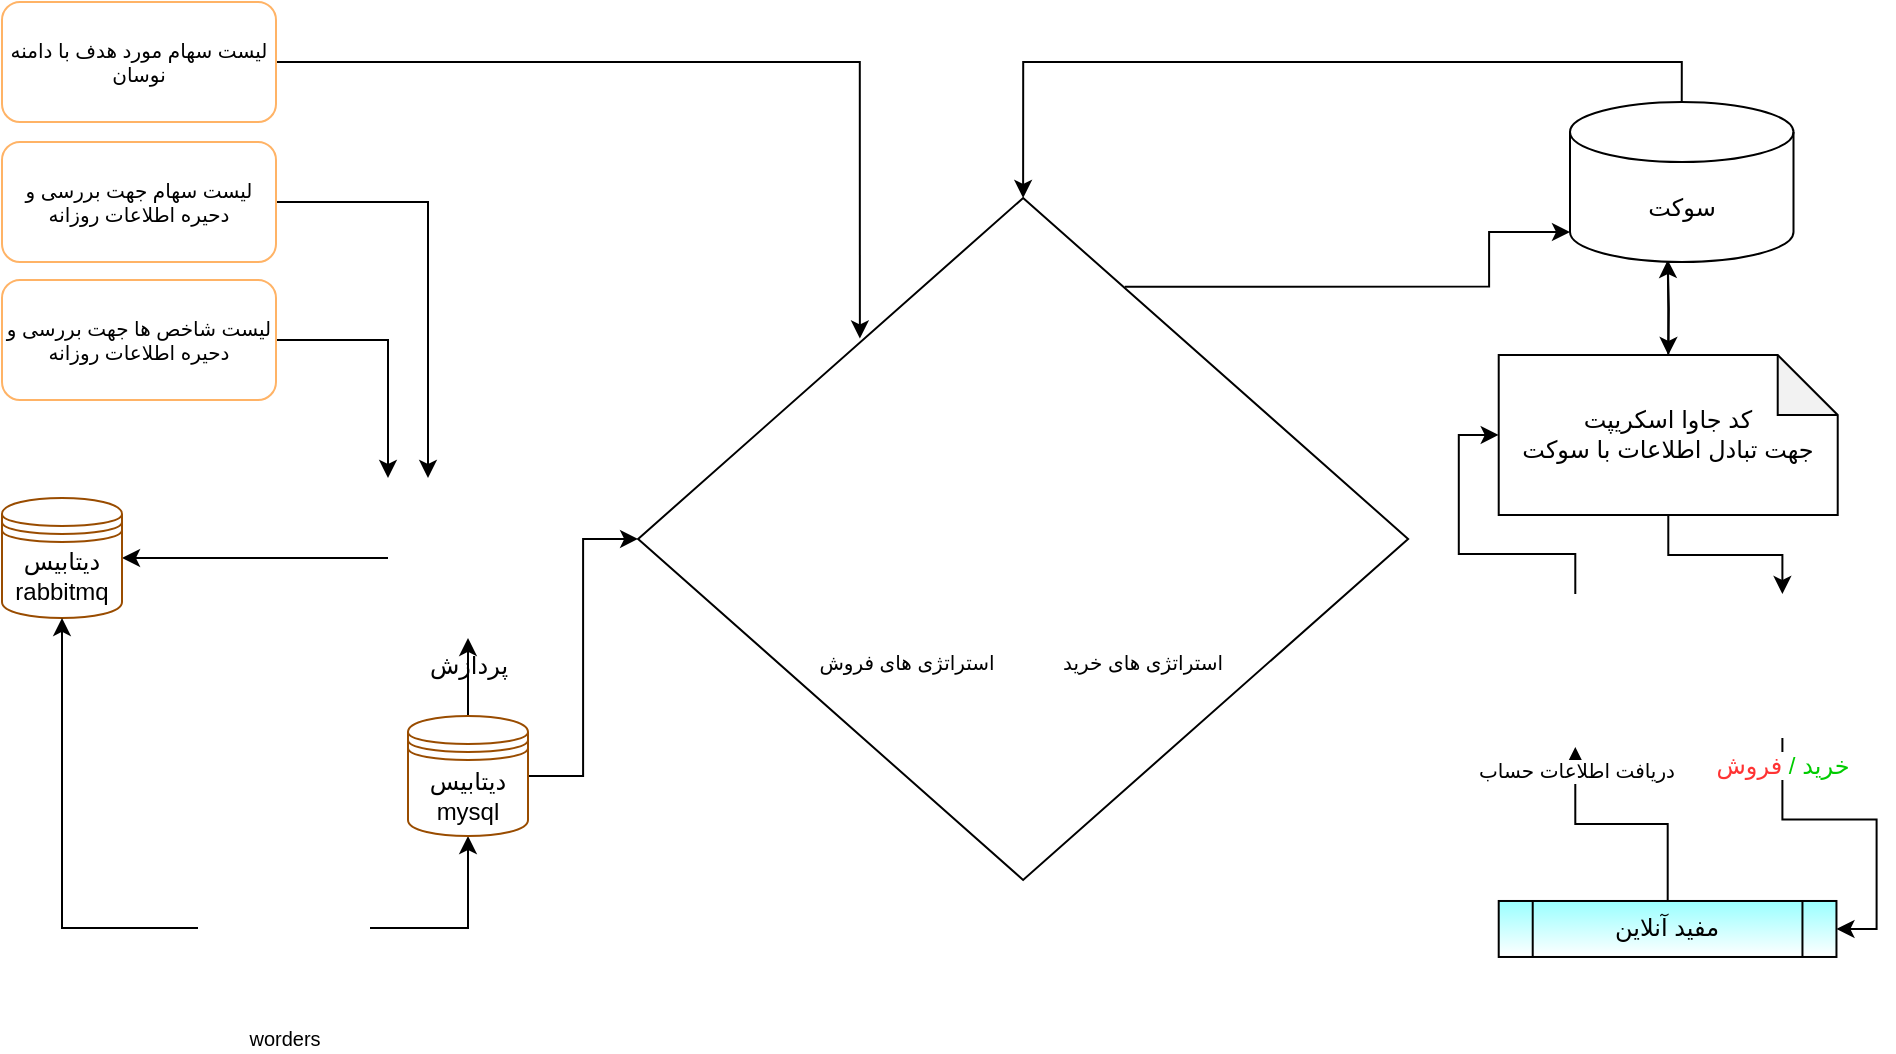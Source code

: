 <mxfile version="13.7.8" type="github">
  <diagram id="C5RBs43oDa-KdzZeNtuy" name="Page-1">
    <mxGraphModel dx="1185" dy="1139" grid="1" gridSize="7" guides="1" tooltips="1" connect="1" arrows="1" fold="1" page="0" pageScale="1" pageWidth="827" pageHeight="1169" math="0" shadow="0">
      <root>
        <mxCell id="WIyWlLk6GJQsqaUBKTNV-0" />
        <mxCell id="WIyWlLk6GJQsqaUBKTNV-1" parent="WIyWlLk6GJQsqaUBKTNV-0" />
        <mxCell id="7pnY4UaTc7vciJoPrL99-173" style="edgeStyle=orthogonalEdgeStyle;rounded=0;orthogonalLoop=1;jettySize=auto;html=1;strokeColor=#000000;fontSize=10;" edge="1" parent="WIyWlLk6GJQsqaUBKTNV-1" source="WIyWlLk6GJQsqaUBKTNV-12" target="7pnY4UaTc7vciJoPrL99-160">
          <mxGeometry relative="1" as="geometry" />
        </mxCell>
        <mxCell id="WIyWlLk6GJQsqaUBKTNV-12" value="مفید آنلاین" style="shape=process;whiteSpace=wrap;html=1;backgroundOutline=1;shadow=0;fontFamily=Helvetica;fontSize=12;fontColor=#000000;align=center;strokeColor=#000000;strokeWidth=1;gradientColor=#ffffff;fillColor=#99FFFF;" parent="WIyWlLk6GJQsqaUBKTNV-1" vertex="1">
          <mxGeometry x="1105.36" y="71.49" width="168.87" height="28" as="geometry" />
        </mxCell>
        <mxCell id="7pnY4UaTc7vciJoPrL99-149" style="edgeStyle=orthogonalEdgeStyle;rounded=0;orthogonalLoop=1;jettySize=auto;html=1;strokeColor=#000000;fontSize=10;" edge="1" parent="WIyWlLk6GJQsqaUBKTNV-1" source="7pnY4UaTc7vciJoPrL99-7">
          <mxGeometry relative="1" as="geometry">
            <mxPoint x="1189.883" y="-249" as="targetPoint" />
          </mxGeometry>
        </mxCell>
        <mxCell id="7pnY4UaTc7vciJoPrL99-172" style="edgeStyle=orthogonalEdgeStyle;rounded=0;orthogonalLoop=1;jettySize=auto;html=1;strokeColor=#000000;fontSize=10;" edge="1" parent="WIyWlLk6GJQsqaUBKTNV-1" source="7pnY4UaTc7vciJoPrL99-7" target="7pnY4UaTc7vciJoPrL99-159">
          <mxGeometry relative="1" as="geometry" />
        </mxCell>
        <mxCell id="7pnY4UaTc7vciJoPrL99-7" value="کد جاوا اسکریپت&lt;br&gt;جهت تبادل اطلاعات با سوکت" style="shape=note;whiteSpace=wrap;html=1;backgroundOutline=1;darkOpacity=0.05;fontFamily=Helvetica;fontSize=12;fontColor=#000000;align=center;strokeColor=#000000;fillColor=#ffffff;" vertex="1" parent="WIyWlLk6GJQsqaUBKTNV-1">
          <mxGeometry x="1105.36" y="-201.51" width="169.5" height="80" as="geometry" />
        </mxCell>
        <mxCell id="7pnY4UaTc7vciJoPrL99-150" style="edgeStyle=orthogonalEdgeStyle;rounded=0;orthogonalLoop=1;jettySize=auto;html=1;strokeColor=#000000;fontSize=10;" edge="1" parent="WIyWlLk6GJQsqaUBKTNV-1" target="7pnY4UaTc7vciJoPrL99-7">
          <mxGeometry relative="1" as="geometry">
            <mxPoint x="1189.883" y="-249" as="sourcePoint" />
          </mxGeometry>
        </mxCell>
        <mxCell id="7pnY4UaTc7vciJoPrL99-153" style="edgeStyle=orthogonalEdgeStyle;rounded=0;orthogonalLoop=1;jettySize=auto;html=1;entryX=0.5;entryY=0;entryDx=0;entryDy=0;strokeColor=#000000;fontSize=10;exitX=0.5;exitY=0;exitDx=0;exitDy=0;exitPerimeter=0;" edge="1" parent="WIyWlLk6GJQsqaUBKTNV-1" source="7pnY4UaTc7vciJoPrL99-13" target="7pnY4UaTc7vciJoPrL99-136">
          <mxGeometry relative="1" as="geometry" />
        </mxCell>
        <mxCell id="7pnY4UaTc7vciJoPrL99-13" value="سوکت" style="shape=cylinder3;whiteSpace=wrap;html=1;boundedLbl=1;backgroundOutline=1;size=15;fontFamily=Helvetica;fontSize=12;fontColor=#000000;align=center;fillColor=#ffffff;" vertex="1" parent="WIyWlLk6GJQsqaUBKTNV-1">
          <mxGeometry x="1141" y="-328" width="111.75" height="80" as="geometry" />
        </mxCell>
        <mxCell id="7pnY4UaTc7vciJoPrL99-127" style="edgeStyle=orthogonalEdgeStyle;rounded=0;orthogonalLoop=1;jettySize=auto;html=1;entryX=1;entryY=0.5;entryDx=0;entryDy=0;fontSize=10;" edge="1" parent="WIyWlLk6GJQsqaUBKTNV-1" source="7pnY4UaTc7vciJoPrL99-22" target="7pnY4UaTc7vciJoPrL99-40">
          <mxGeometry relative="1" as="geometry" />
        </mxCell>
        <mxCell id="7pnY4UaTc7vciJoPrL99-22" value="پردازش" style="shape=image;html=1;verticalAlign=top;verticalLabelPosition=bottom;labelBackgroundColor=#ffffff;imageAspect=0;aspect=fixed;image=https://cdn2.iconfinder.com/data/icons/artificial-intelligence-6/64/ArtificialIntelligence22-128.png;fontFamily=Helvetica;fontSize=12;fontColor=#000000;align=center;strokeColor=#994C00;fillColor=#FFFFFF;gradientColor=#ffffff;" vertex="1" parent="WIyWlLk6GJQsqaUBKTNV-1">
          <mxGeometry x="550" y="-140.01" width="80" height="80" as="geometry" />
        </mxCell>
        <mxCell id="7pnY4UaTc7vciJoPrL99-87" style="edgeStyle=orthogonalEdgeStyle;rounded=0;orthogonalLoop=1;jettySize=auto;html=1;fontSize=21;" edge="1" parent="WIyWlLk6GJQsqaUBKTNV-1" source="7pnY4UaTc7vciJoPrL99-131" target="7pnY4UaTc7vciJoPrL99-83">
          <mxGeometry relative="1" as="geometry">
            <mxPoint x="487" y="119.99" as="sourcePoint" />
          </mxGeometry>
        </mxCell>
        <mxCell id="7pnY4UaTc7vciJoPrL99-40" value="دیتابیس&lt;br&gt;rabbitmq" style="shape=datastore;whiteSpace=wrap;html=1;strokeColor=#994C00;fillColor=#FFFFFF;gradientColor=#ffffff;" vertex="1" parent="WIyWlLk6GJQsqaUBKTNV-1">
          <mxGeometry x="357" y="-130.01" width="60" height="60" as="geometry" />
        </mxCell>
        <mxCell id="7pnY4UaTc7vciJoPrL99-117" style="edgeStyle=orthogonalEdgeStyle;rounded=0;orthogonalLoop=1;jettySize=auto;html=1;fontSize=10;" edge="1" parent="WIyWlLk6GJQsqaUBKTNV-1" source="7pnY4UaTc7vciJoPrL99-83" target="7pnY4UaTc7vciJoPrL99-22">
          <mxGeometry relative="1" as="geometry" />
        </mxCell>
        <mxCell id="7pnY4UaTc7vciJoPrL99-138" style="edgeStyle=orthogonalEdgeStyle;rounded=0;orthogonalLoop=1;jettySize=auto;html=1;entryX=0;entryY=0.5;entryDx=0;entryDy=0;fontSize=10;" edge="1" parent="WIyWlLk6GJQsqaUBKTNV-1" source="7pnY4UaTc7vciJoPrL99-83" target="7pnY4UaTc7vciJoPrL99-136">
          <mxGeometry relative="1" as="geometry" />
        </mxCell>
        <mxCell id="7pnY4UaTc7vciJoPrL99-83" value="دیتابیس&lt;br&gt;mysql" style="shape=datastore;whiteSpace=wrap;html=1;strokeColor=#994C00;fillColor=#FFFFFF;gradientColor=#ffffff;" vertex="1" parent="WIyWlLk6GJQsqaUBKTNV-1">
          <mxGeometry x="560" y="-21.0" width="60" height="60" as="geometry" />
        </mxCell>
        <mxCell id="7pnY4UaTc7vciJoPrL99-113" style="edgeStyle=orthogonalEdgeStyle;rounded=0;orthogonalLoop=1;jettySize=auto;html=1;entryX=0.25;entryY=0;entryDx=0;entryDy=0;fontSize=10;" edge="1" parent="WIyWlLk6GJQsqaUBKTNV-1" source="7pnY4UaTc7vciJoPrL99-99" target="7pnY4UaTc7vciJoPrL99-22">
          <mxGeometry relative="1" as="geometry" />
        </mxCell>
        <mxCell id="7pnY4UaTc7vciJoPrL99-99" value="لیست سهام جهت بررسی و دحیره اطلاعات روزانه" style="rounded=1;whiteSpace=wrap;html=1;fontFamily=Helvetica;fontSize=10;fontColor=#000000;align=center;gradientColor=#ffffff;strokeColor=#FFB366;" vertex="1" parent="WIyWlLk6GJQsqaUBKTNV-1">
          <mxGeometry x="357" y="-308" width="137" height="60" as="geometry" />
        </mxCell>
        <mxCell id="7pnY4UaTc7vciJoPrL99-111" style="edgeStyle=orthogonalEdgeStyle;rounded=0;orthogonalLoop=1;jettySize=auto;html=1;entryX=0;entryY=0;entryDx=0;entryDy=0;fontSize=10;" edge="1" parent="WIyWlLk6GJQsqaUBKTNV-1" source="7pnY4UaTc7vciJoPrL99-108" target="7pnY4UaTc7vciJoPrL99-22">
          <mxGeometry relative="1" as="geometry" />
        </mxCell>
        <mxCell id="7pnY4UaTc7vciJoPrL99-108" value="لیست شاخص ها جهت بررسی و دحیره اطلاعات روزانه" style="rounded=1;whiteSpace=wrap;html=1;fontFamily=Helvetica;fontSize=10;fontColor=#000000;align=center;gradientColor=#ffffff;strokeColor=#FFB366;" vertex="1" parent="WIyWlLk6GJQsqaUBKTNV-1">
          <mxGeometry x="357" y="-239" width="137" height="60" as="geometry" />
        </mxCell>
        <mxCell id="7pnY4UaTc7vciJoPrL99-132" style="edgeStyle=orthogonalEdgeStyle;rounded=0;orthogonalLoop=1;jettySize=auto;html=1;strokeColor=#000000;fontSize=10;" edge="1" parent="WIyWlLk6GJQsqaUBKTNV-1" source="7pnY4UaTc7vciJoPrL99-131" target="7pnY4UaTc7vciJoPrL99-40">
          <mxGeometry relative="1" as="geometry" />
        </mxCell>
        <mxCell id="7pnY4UaTc7vciJoPrL99-131" value="worders" style="shape=image;html=1;verticalAlign=top;verticalLabelPosition=bottom;labelBackgroundColor=#ffffff;imageAspect=0;aspect=fixed;image=https://cdn3.iconfinder.com/data/icons/infographic-vol-2-1/512/13-128.png;fontFamily=Helvetica;fontSize=10;fontColor=#000000;align=center;strokeColor=#000000;fillColor=#ffffff;gradientColor=#ffffff;" vertex="1" parent="WIyWlLk6GJQsqaUBKTNV-1">
          <mxGeometry x="455" y="42.0" width="86" height="86" as="geometry" />
        </mxCell>
        <mxCell id="7pnY4UaTc7vciJoPrL99-137" value="" style="group" vertex="1" connectable="0" parent="WIyWlLk6GJQsqaUBKTNV-1">
          <mxGeometry x="693" y="-280" width="373" height="415" as="geometry" />
        </mxCell>
        <mxCell id="7pnY4UaTc7vciJoPrL99-106" value="استراتژی های خرید" style="shape=image;html=1;verticalAlign=top;verticalLabelPosition=bottom;labelBackgroundColor=#ffffff;imageAspect=0;aspect=fixed;image=https://cdn2.iconfinder.com/data/icons/xomo-basics/128/document-10-128.png;strokeColor=#000000;fillColor=none;gradientColor=#ffffff;fontSize=10;" vertex="1" parent="7pnY4UaTc7vciJoPrL99-137">
          <mxGeometry x="177.69" y="106.8" width="113.37" height="113.37" as="geometry" />
        </mxCell>
        <mxCell id="7pnY4UaTc7vciJoPrL99-134" value="استراتژی های فروش" style="shape=image;html=1;verticalAlign=top;verticalLabelPosition=bottom;labelBackgroundColor=#ffffff;imageAspect=0;aspect=fixed;image=https://cdn3.iconfinder.com/data/icons/finance-152/64/19-128.png;strokeColor=#000000;fillColor=none;gradientColor=#ffffff;fontSize=10;" vertex="1" parent="7pnY4UaTc7vciJoPrL99-137">
          <mxGeometry x="65.94" y="120.8" width="99.37" height="99.37" as="geometry" />
        </mxCell>
        <mxCell id="7pnY4UaTc7vciJoPrL99-136" value="" style="rhombus;whiteSpace=wrap;html=1;strokeColor=#000000;fillColor=none;gradientColor=#ffffff;fontSize=10;" vertex="1" parent="7pnY4UaTc7vciJoPrL99-137">
          <mxGeometry x="-17.94" width="385" height="340.97" as="geometry" />
        </mxCell>
        <mxCell id="7pnY4UaTc7vciJoPrL99-145" style="edgeStyle=orthogonalEdgeStyle;rounded=0;orthogonalLoop=1;jettySize=auto;html=1;entryX=0.288;entryY=0.206;entryDx=0;entryDy=0;strokeColor=#000000;fontSize=10;entryPerimeter=0;" edge="1" parent="WIyWlLk6GJQsqaUBKTNV-1" source="7pnY4UaTc7vciJoPrL99-141" target="7pnY4UaTc7vciJoPrL99-136">
          <mxGeometry relative="1" as="geometry" />
        </mxCell>
        <mxCell id="7pnY4UaTc7vciJoPrL99-141" value="لیست سهام مورد هدف با دامنه نوسان" style="rounded=1;whiteSpace=wrap;html=1;fontFamily=Helvetica;fontSize=10;fontColor=#000000;align=center;gradientColor=#ffffff;strokeColor=#FFB366;" vertex="1" parent="WIyWlLk6GJQsqaUBKTNV-1">
          <mxGeometry x="357" y="-378" width="137" height="60" as="geometry" />
        </mxCell>
        <mxCell id="7pnY4UaTc7vciJoPrL99-154" style="edgeStyle=orthogonalEdgeStyle;rounded=0;orthogonalLoop=1;jettySize=auto;html=1;entryX=0;entryY=1;entryDx=0;entryDy=-15;entryPerimeter=0;strokeColor=#000000;fontSize=10;exitX=0.632;exitY=0.13;exitDx=0;exitDy=0;exitPerimeter=0;" edge="1" parent="WIyWlLk6GJQsqaUBKTNV-1" source="7pnY4UaTc7vciJoPrL99-136" target="7pnY4UaTc7vciJoPrL99-13">
          <mxGeometry relative="1" as="geometry" />
        </mxCell>
        <mxCell id="7pnY4UaTc7vciJoPrL99-169" style="edgeStyle=orthogonalEdgeStyle;rounded=0;orthogonalLoop=1;jettySize=auto;html=1;entryX=1;entryY=0.5;entryDx=0;entryDy=0;strokeColor=#000000;fontSize=10;" edge="1" parent="WIyWlLk6GJQsqaUBKTNV-1" source="7pnY4UaTc7vciJoPrL99-159" target="WIyWlLk6GJQsqaUBKTNV-12">
          <mxGeometry relative="1" as="geometry" />
        </mxCell>
        <mxCell id="7pnY4UaTc7vciJoPrL99-159" value="&lt;font color=&quot;#00cc00&quot; style=&quot;font-size: 12px&quot;&gt;خرید /&amp;nbsp;&lt;/font&gt;&lt;font color=&quot;#ff3333&quot; style=&quot;font-size: 12px&quot;&gt;فروش&lt;/font&gt;" style="shape=image;html=1;verticalAlign=top;verticalLabelPosition=bottom;labelBackgroundColor=#ffffff;imageAspect=0;aspect=fixed;image=https://cdn1.iconfinder.com/data/icons/ecommerce-free/96/Coins-128.png;strokeColor=#000000;fillColor=none;gradientColor=#ffffff;fontSize=10;" vertex="1" parent="WIyWlLk6GJQsqaUBKTNV-1">
          <mxGeometry x="1211.23" y="-82.01" width="72" height="72" as="geometry" />
        </mxCell>
        <mxCell id="7pnY4UaTc7vciJoPrL99-174" style="edgeStyle=orthogonalEdgeStyle;rounded=0;orthogonalLoop=1;jettySize=auto;html=1;entryX=0;entryY=0.5;entryDx=0;entryDy=0;entryPerimeter=0;strokeColor=#000000;fontSize=10;" edge="1" parent="WIyWlLk6GJQsqaUBKTNV-1" source="7pnY4UaTc7vciJoPrL99-160" target="7pnY4UaTc7vciJoPrL99-7">
          <mxGeometry relative="1" as="geometry" />
        </mxCell>
        <mxCell id="7pnY4UaTc7vciJoPrL99-160" value="دریافت اطلاعات حساب" style="shape=image;html=1;verticalAlign=top;verticalLabelPosition=bottom;labelBackgroundColor=#ffffff;imageAspect=0;aspect=fixed;image=https://cdn3.iconfinder.com/data/icons/tango-icon-library/48/mail-send-receive-128.png;shadow=0;dashed=0;fontFamily=Helvetica;fontSize=10;fontColor=#000000;align=center;strokeColor=#000000;strokeWidth=2;fillColor=#ffffff;gradientColor=#ffffff;" vertex="1" parent="WIyWlLk6GJQsqaUBKTNV-1">
          <mxGeometry x="1105.36" y="-82.01" width="76.5" height="76.5" as="geometry" />
        </mxCell>
      </root>
    </mxGraphModel>
  </diagram>
</mxfile>

